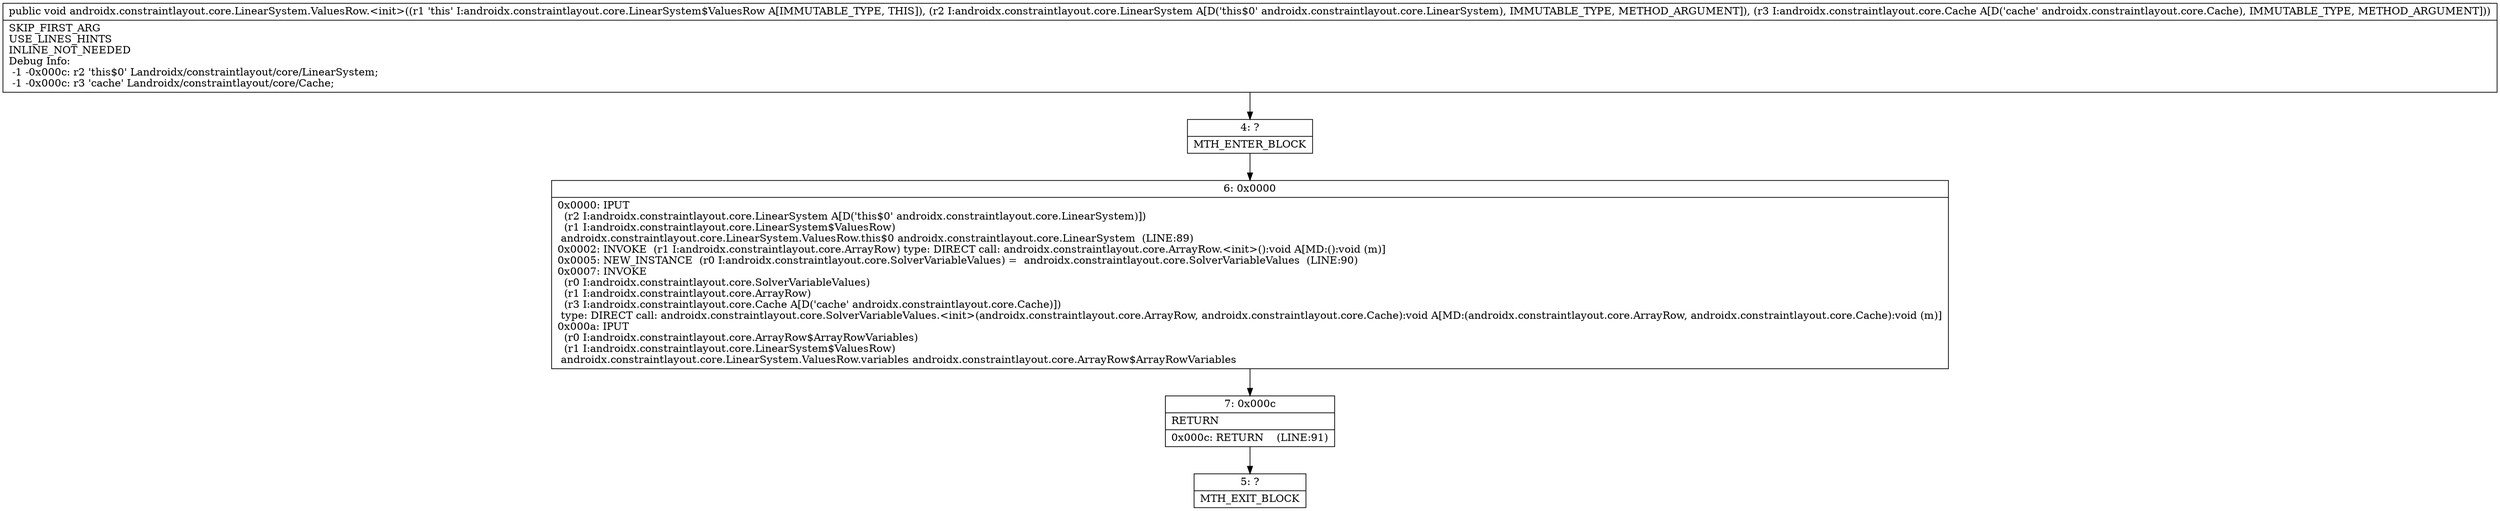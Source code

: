 digraph "CFG forandroidx.constraintlayout.core.LinearSystem.ValuesRow.\<init\>(Landroidx\/constraintlayout\/core\/LinearSystem;Landroidx\/constraintlayout\/core\/Cache;)V" {
Node_4 [shape=record,label="{4\:\ ?|MTH_ENTER_BLOCK\l}"];
Node_6 [shape=record,label="{6\:\ 0x0000|0x0000: IPUT  \l  (r2 I:androidx.constraintlayout.core.LinearSystem A[D('this$0' androidx.constraintlayout.core.LinearSystem)])\l  (r1 I:androidx.constraintlayout.core.LinearSystem$ValuesRow)\l androidx.constraintlayout.core.LinearSystem.ValuesRow.this$0 androidx.constraintlayout.core.LinearSystem  (LINE:89)\l0x0002: INVOKE  (r1 I:androidx.constraintlayout.core.ArrayRow) type: DIRECT call: androidx.constraintlayout.core.ArrayRow.\<init\>():void A[MD:():void (m)]\l0x0005: NEW_INSTANCE  (r0 I:androidx.constraintlayout.core.SolverVariableValues) =  androidx.constraintlayout.core.SolverVariableValues  (LINE:90)\l0x0007: INVOKE  \l  (r0 I:androidx.constraintlayout.core.SolverVariableValues)\l  (r1 I:androidx.constraintlayout.core.ArrayRow)\l  (r3 I:androidx.constraintlayout.core.Cache A[D('cache' androidx.constraintlayout.core.Cache)])\l type: DIRECT call: androidx.constraintlayout.core.SolverVariableValues.\<init\>(androidx.constraintlayout.core.ArrayRow, androidx.constraintlayout.core.Cache):void A[MD:(androidx.constraintlayout.core.ArrayRow, androidx.constraintlayout.core.Cache):void (m)]\l0x000a: IPUT  \l  (r0 I:androidx.constraintlayout.core.ArrayRow$ArrayRowVariables)\l  (r1 I:androidx.constraintlayout.core.LinearSystem$ValuesRow)\l androidx.constraintlayout.core.LinearSystem.ValuesRow.variables androidx.constraintlayout.core.ArrayRow$ArrayRowVariables \l}"];
Node_7 [shape=record,label="{7\:\ 0x000c|RETURN\l|0x000c: RETURN    (LINE:91)\l}"];
Node_5 [shape=record,label="{5\:\ ?|MTH_EXIT_BLOCK\l}"];
MethodNode[shape=record,label="{public void androidx.constraintlayout.core.LinearSystem.ValuesRow.\<init\>((r1 'this' I:androidx.constraintlayout.core.LinearSystem$ValuesRow A[IMMUTABLE_TYPE, THIS]), (r2 I:androidx.constraintlayout.core.LinearSystem A[D('this$0' androidx.constraintlayout.core.LinearSystem), IMMUTABLE_TYPE, METHOD_ARGUMENT]), (r3 I:androidx.constraintlayout.core.Cache A[D('cache' androidx.constraintlayout.core.Cache), IMMUTABLE_TYPE, METHOD_ARGUMENT]))  | SKIP_FIRST_ARG\lUSE_LINES_HINTS\lINLINE_NOT_NEEDED\lDebug Info:\l  \-1 \-0x000c: r2 'this$0' Landroidx\/constraintlayout\/core\/LinearSystem;\l  \-1 \-0x000c: r3 'cache' Landroidx\/constraintlayout\/core\/Cache;\l}"];
MethodNode -> Node_4;Node_4 -> Node_6;
Node_6 -> Node_7;
Node_7 -> Node_5;
}

